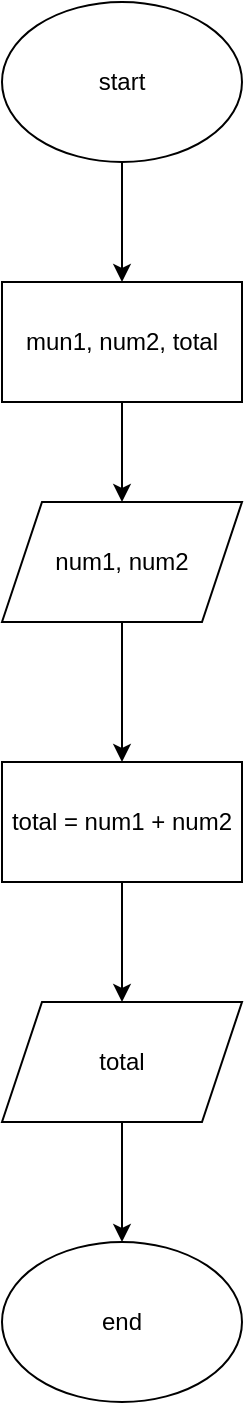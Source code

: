 <mxfile version="25.0.3">
  <diagram name="Page-1" id="6PfcRK49W4RpFNgsrd6P">
    <mxGraphModel dx="556" dy="634" grid="1" gridSize="10" guides="1" tooltips="1" connect="1" arrows="1" fold="1" page="1" pageScale="1" pageWidth="850" pageHeight="1100" math="0" shadow="0">
      <root>
        <mxCell id="0" />
        <mxCell id="1" parent="0" />
        <mxCell id="AUWjTUf8E9yl5iJD8bFK-5" style="edgeStyle=orthogonalEdgeStyle;rounded=0;orthogonalLoop=1;jettySize=auto;html=1;" edge="1" parent="1" source="AUWjTUf8E9yl5iJD8bFK-1" target="AUWjTUf8E9yl5iJD8bFK-2">
          <mxGeometry relative="1" as="geometry" />
        </mxCell>
        <mxCell id="AUWjTUf8E9yl5iJD8bFK-1" value="start" style="ellipse;whiteSpace=wrap;html=1;" vertex="1" parent="1">
          <mxGeometry x="220" y="40" width="120" height="80" as="geometry" />
        </mxCell>
        <mxCell id="AUWjTUf8E9yl5iJD8bFK-6" style="edgeStyle=orthogonalEdgeStyle;rounded=0;orthogonalLoop=1;jettySize=auto;html=1;" edge="1" parent="1" source="AUWjTUf8E9yl5iJD8bFK-2" target="AUWjTUf8E9yl5iJD8bFK-3">
          <mxGeometry relative="1" as="geometry" />
        </mxCell>
        <mxCell id="AUWjTUf8E9yl5iJD8bFK-2" value="mun1, num2, total" style="rounded=0;whiteSpace=wrap;html=1;" vertex="1" parent="1">
          <mxGeometry x="220" y="180" width="120" height="60" as="geometry" />
        </mxCell>
        <mxCell id="AUWjTUf8E9yl5iJD8bFK-10" style="edgeStyle=orthogonalEdgeStyle;rounded=0;orthogonalLoop=1;jettySize=auto;html=1;" edge="1" parent="1" source="AUWjTUf8E9yl5iJD8bFK-3" target="AUWjTUf8E9yl5iJD8bFK-7">
          <mxGeometry relative="1" as="geometry" />
        </mxCell>
        <mxCell id="AUWjTUf8E9yl5iJD8bFK-3" value="num1, num2" style="shape=parallelogram;perimeter=parallelogramPerimeter;whiteSpace=wrap;html=1;fixedSize=1;" vertex="1" parent="1">
          <mxGeometry x="220" y="290" width="120" height="60" as="geometry" />
        </mxCell>
        <mxCell id="AUWjTUf8E9yl5iJD8bFK-4" style="edgeStyle=orthogonalEdgeStyle;rounded=0;orthogonalLoop=1;jettySize=auto;html=1;exitX=0.5;exitY=1;exitDx=0;exitDy=0;" edge="1" parent="1" source="AUWjTUf8E9yl5iJD8bFK-2" target="AUWjTUf8E9yl5iJD8bFK-2">
          <mxGeometry relative="1" as="geometry" />
        </mxCell>
        <mxCell id="AUWjTUf8E9yl5iJD8bFK-11" style="edgeStyle=orthogonalEdgeStyle;rounded=0;orthogonalLoop=1;jettySize=auto;html=1;" edge="1" parent="1" source="AUWjTUf8E9yl5iJD8bFK-7" target="AUWjTUf8E9yl5iJD8bFK-8">
          <mxGeometry relative="1" as="geometry" />
        </mxCell>
        <mxCell id="AUWjTUf8E9yl5iJD8bFK-7" value="total = num1 + num2" style="rounded=0;whiteSpace=wrap;html=1;" vertex="1" parent="1">
          <mxGeometry x="220" y="420" width="120" height="60" as="geometry" />
        </mxCell>
        <mxCell id="AUWjTUf8E9yl5iJD8bFK-12" style="edgeStyle=orthogonalEdgeStyle;rounded=0;orthogonalLoop=1;jettySize=auto;html=1;" edge="1" parent="1" source="AUWjTUf8E9yl5iJD8bFK-8" target="AUWjTUf8E9yl5iJD8bFK-9">
          <mxGeometry relative="1" as="geometry" />
        </mxCell>
        <mxCell id="AUWjTUf8E9yl5iJD8bFK-8" value="total" style="shape=parallelogram;perimeter=parallelogramPerimeter;whiteSpace=wrap;html=1;fixedSize=1;" vertex="1" parent="1">
          <mxGeometry x="220" y="540" width="120" height="60" as="geometry" />
        </mxCell>
        <mxCell id="AUWjTUf8E9yl5iJD8bFK-9" value="end" style="ellipse;whiteSpace=wrap;html=1;" vertex="1" parent="1">
          <mxGeometry x="220" y="660" width="120" height="80" as="geometry" />
        </mxCell>
      </root>
    </mxGraphModel>
  </diagram>
</mxfile>
